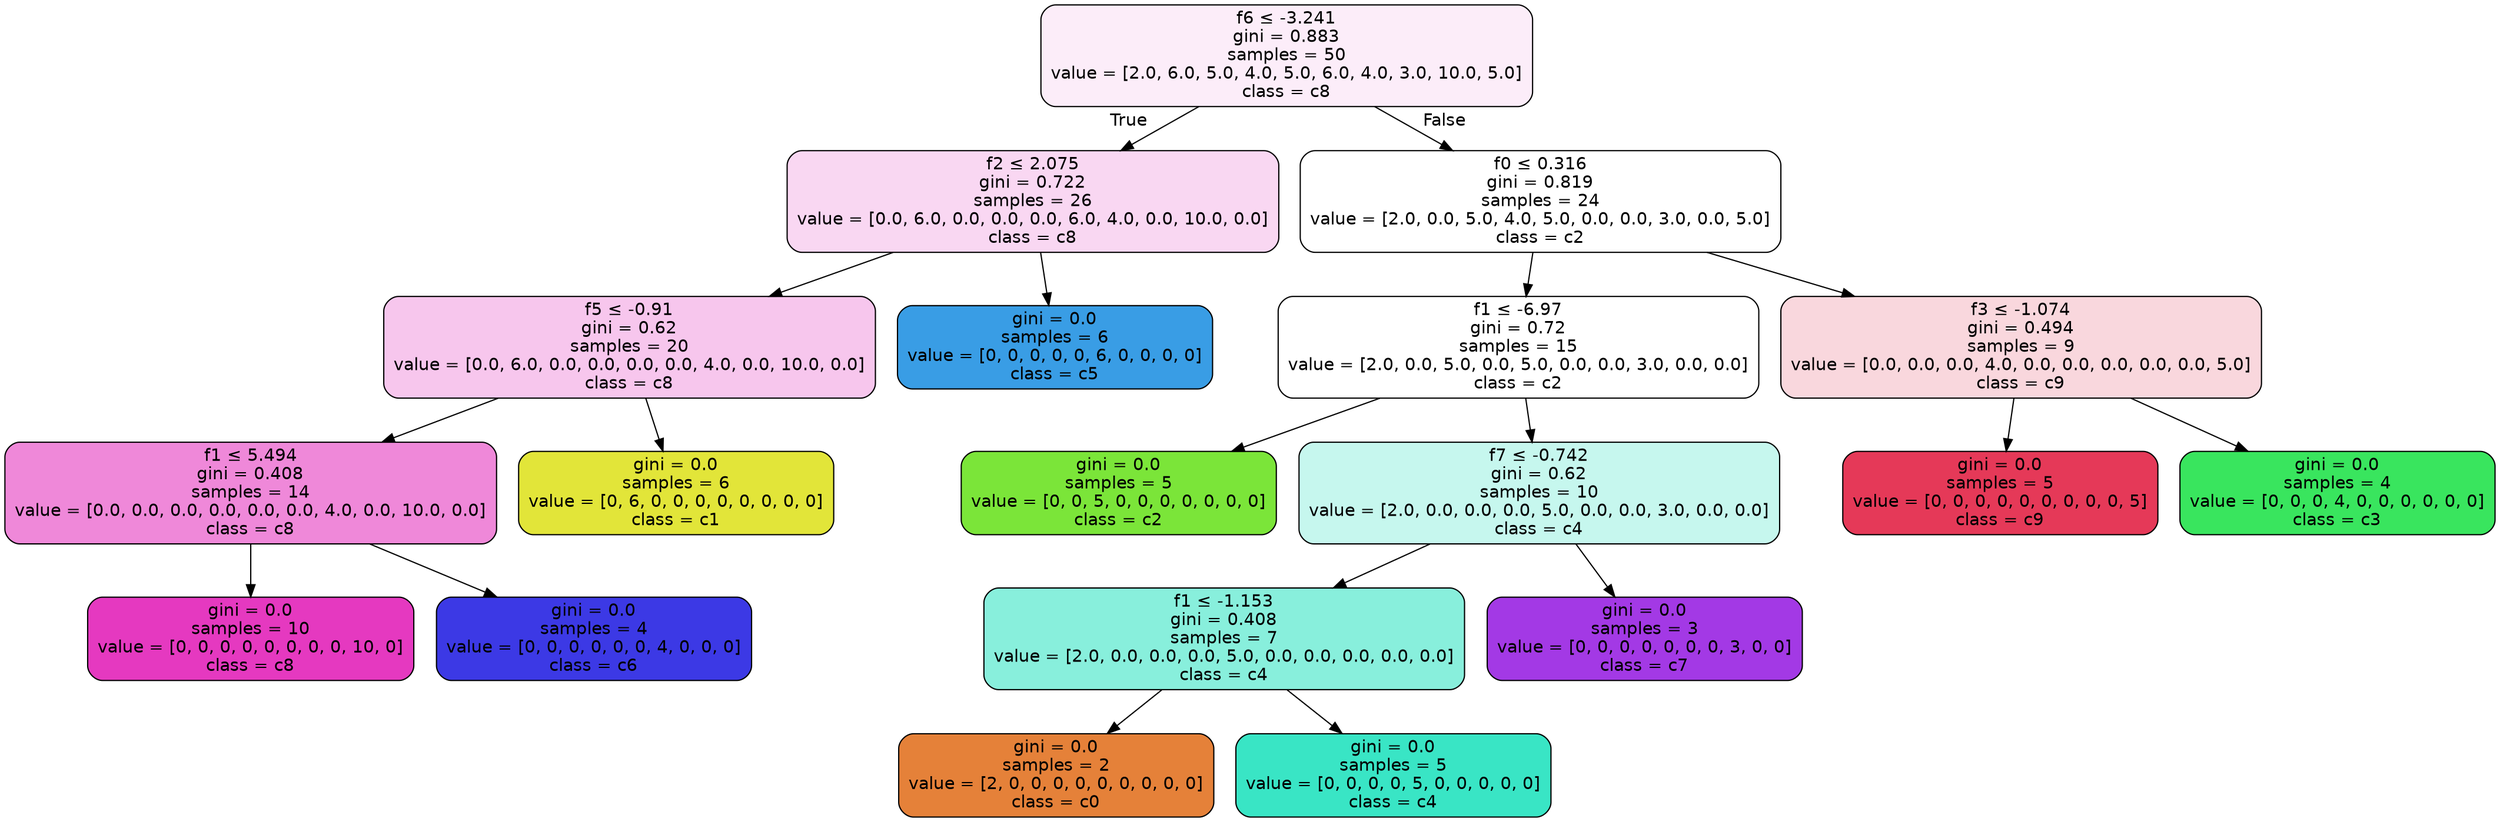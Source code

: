 digraph Tree {
node [shape=box, style="filled, rounded", color="black", fontname=helvetica] ;
edge [fontname=helvetica] ;
0 [label=<f6 &le; -3.241<br/>gini = 0.883<br/>samples = 50<br/>value = [2.0, 6.0, 5.0, 4.0, 5.0, 6.0, 4.0, 3.0, 10.0, 5.0]<br/>class = c8>, fillcolor="#e539c017"] ;
1 [label=<f2 &le; 2.075<br/>gini = 0.722<br/>samples = 26<br/>value = [0.0, 6.0, 0.0, 0.0, 0.0, 6.0, 4.0, 0.0, 10.0, 0.0]<br/>class = c8>, fillcolor="#e539c033"] ;
0 -> 1 [labeldistance=2.5, labelangle=45, headlabel="True"] ;
2 [label=<f5 &le; -0.91<br/>gini = 0.62<br/>samples = 20<br/>value = [0.0, 6.0, 0.0, 0.0, 0.0, 0.0, 4.0, 0.0, 10.0, 0.0]<br/>class = c8>, fillcolor="#e539c049"] ;
1 -> 2 ;
3 [label=<f1 &le; 5.494<br/>gini = 0.408<br/>samples = 14<br/>value = [0.0, 0.0, 0.0, 0.0, 0.0, 0.0, 4.0, 0.0, 10.0, 0.0]<br/>class = c8>, fillcolor="#e539c099"] ;
2 -> 3 ;
4 [label=<gini = 0.0<br/>samples = 10<br/>value = [0, 0, 0, 0, 0, 0, 0, 0, 10, 0]<br/>class = c8>, fillcolor="#e539c0ff"] ;
3 -> 4 ;
5 [label=<gini = 0.0<br/>samples = 4<br/>value = [0, 0, 0, 0, 0, 0, 4, 0, 0, 0]<br/>class = c6>, fillcolor="#3c39e5ff"] ;
3 -> 5 ;
6 [label=<gini = 0.0<br/>samples = 6<br/>value = [0, 6, 0, 0, 0, 0, 0, 0, 0, 0]<br/>class = c1>, fillcolor="#e2e539ff"] ;
2 -> 6 ;
7 [label=<gini = 0.0<br/>samples = 6<br/>value = [0, 0, 0, 0, 0, 6, 0, 0, 0, 0]<br/>class = c5>, fillcolor="#399de5ff"] ;
1 -> 7 ;
8 [label=<f0 &le; 0.316<br/>gini = 0.819<br/>samples = 24<br/>value = [2.0, 0.0, 5.0, 4.0, 5.0, 0.0, 0.0, 3.0, 0.0, 5.0]<br/>class = c2>, fillcolor="#7be53900"] ;
0 -> 8 [labeldistance=2.5, labelangle=-45, headlabel="False"] ;
9 [label=<f1 &le; -6.97<br/>gini = 0.72<br/>samples = 15<br/>value = [2.0, 0.0, 5.0, 0.0, 5.0, 0.0, 0.0, 3.0, 0.0, 0.0]<br/>class = c2>, fillcolor="#7be53900"] ;
8 -> 9 ;
10 [label=<gini = 0.0<br/>samples = 5<br/>value = [0, 0, 5, 0, 0, 0, 0, 0, 0, 0]<br/>class = c2>, fillcolor="#7be539ff"] ;
9 -> 10 ;
11 [label=<f7 &le; -0.742<br/>gini = 0.62<br/>samples = 10<br/>value = [2.0, 0.0, 0.0, 0.0, 5.0, 0.0, 0.0, 3.0, 0.0, 0.0]<br/>class = c4>, fillcolor="#39e5c549"] ;
9 -> 11 ;
12 [label=<f1 &le; -1.153<br/>gini = 0.408<br/>samples = 7<br/>value = [2.0, 0.0, 0.0, 0.0, 5.0, 0.0, 0.0, 0.0, 0.0, 0.0]<br/>class = c4>, fillcolor="#39e5c599"] ;
11 -> 12 ;
13 [label=<gini = 0.0<br/>samples = 2<br/>value = [2, 0, 0, 0, 0, 0, 0, 0, 0, 0]<br/>class = c0>, fillcolor="#e58139ff"] ;
12 -> 13 ;
14 [label=<gini = 0.0<br/>samples = 5<br/>value = [0, 0, 0, 0, 5, 0, 0, 0, 0, 0]<br/>class = c4>, fillcolor="#39e5c5ff"] ;
12 -> 14 ;
15 [label=<gini = 0.0<br/>samples = 3<br/>value = [0, 0, 0, 0, 0, 0, 0, 3, 0, 0]<br/>class = c7>, fillcolor="#a339e5ff"] ;
11 -> 15 ;
16 [label=<f3 &le; -1.074<br/>gini = 0.494<br/>samples = 9<br/>value = [0.0, 0.0, 0.0, 4.0, 0.0, 0.0, 0.0, 0.0, 0.0, 5.0]<br/>class = c9>, fillcolor="#e5395833"] ;
8 -> 16 ;
17 [label=<gini = 0.0<br/>samples = 5<br/>value = [0, 0, 0, 0, 0, 0, 0, 0, 0, 5]<br/>class = c9>, fillcolor="#e53958ff"] ;
16 -> 17 ;
18 [label=<gini = 0.0<br/>samples = 4<br/>value = [0, 0, 0, 4, 0, 0, 0, 0, 0, 0]<br/>class = c3>, fillcolor="#39e55eff"] ;
16 -> 18 ;
}
